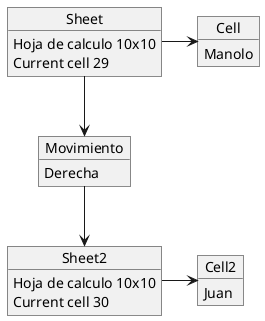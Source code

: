 @startuml Movement

object Sheet {
    Hoja de calculo 10x10
    Current cell 29
}

object Cell {
    Manolo
}

object Movimiento {
    Derecha
}

object Sheet2{
    Hoja de calculo 10x10
    Current cell 30
}

object Cell2{
    Juan
}

Sheet -right-> Cell
Sheet --> Movimiento
Movimiento --> Sheet2
Sheet2 -right-> Cell2


@enduml